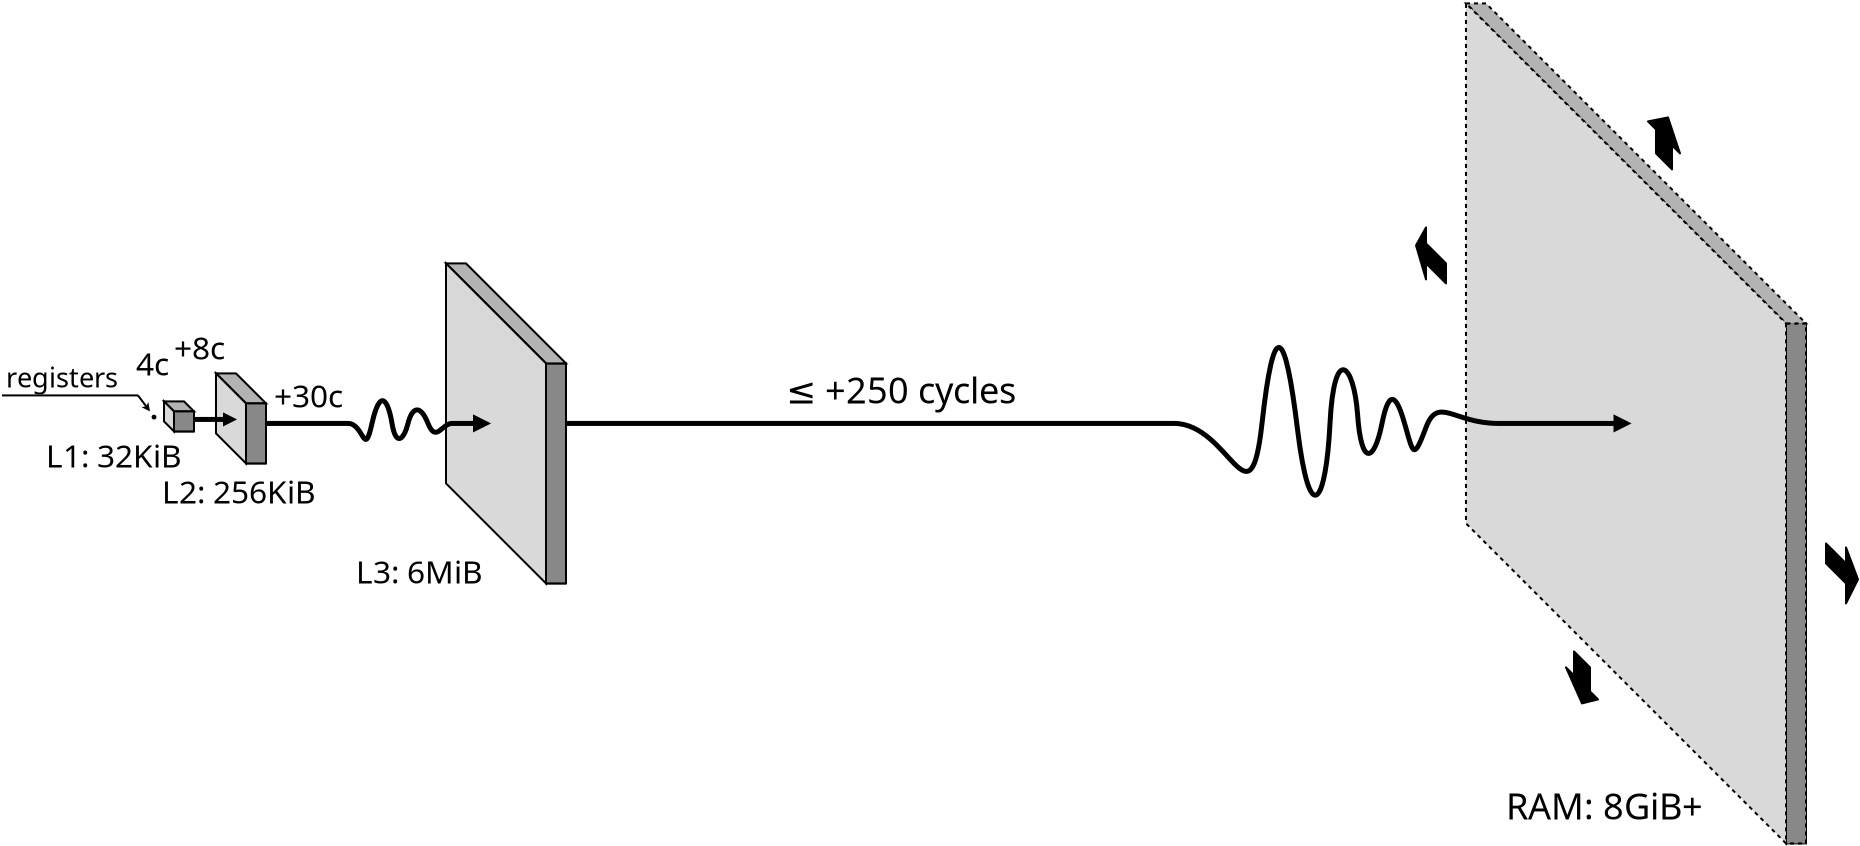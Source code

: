 <?xml version="1.0" encoding="UTF-8"?>
<dia:diagram xmlns:dia="http://www.lysator.liu.se/~alla/dia/">
  <dia:layer name="Background" visible="true" connectable="true" active="true">
    <dia:object type="Standard - Line" version="0" id="O0">
      <dia:attribute name="obj_pos">
        <dia:point val="146,20"/>
      </dia:attribute>
      <dia:attribute name="obj_bb">
        <dia:rectangle val="145.95,19.95;147.05,20.05"/>
      </dia:attribute>
      <dia:attribute name="conn_endpoints">
        <dia:point val="146,20"/>
        <dia:point val="147,20"/>
      </dia:attribute>
      <dia:attribute name="numcp">
        <dia:int val="1"/>
      </dia:attribute>
      <dia:connections>
        <dia:connection handle="0" to="O5" connection="0"/>
        <dia:connection handle="1" to="O5" connection="2"/>
      </dia:connections>
    </dia:object>
    <dia:object type="Standard - Line" version="0" id="O1">
      <dia:attribute name="obj_pos">
        <dia:point val="146,20"/>
      </dia:attribute>
      <dia:attribute name="obj_bb">
        <dia:rectangle val="129.929,3.929;146.071,20.071"/>
      </dia:attribute>
      <dia:attribute name="conn_endpoints">
        <dia:point val="146,20"/>
        <dia:point val="130,4"/>
      </dia:attribute>
      <dia:attribute name="numcp">
        <dia:int val="1"/>
      </dia:attribute>
      <dia:connections>
        <dia:connection handle="0" to="O6" connection="6"/>
        <dia:connection handle="1" to="O6" connection="0"/>
      </dia:connections>
    </dia:object>
    <dia:object type="Standard - Line" version="0" id="O2">
      <dia:attribute name="obj_pos">
        <dia:point val="146,46"/>
      </dia:attribute>
      <dia:attribute name="obj_bb">
        <dia:rectangle val="145.95,19.95;146.05,46.05"/>
      </dia:attribute>
      <dia:attribute name="conn_endpoints">
        <dia:point val="146,46"/>
        <dia:point val="146,20"/>
      </dia:attribute>
      <dia:attribute name="numcp">
        <dia:int val="1"/>
      </dia:attribute>
      <dia:connections>
        <dia:connection handle="0" to="O5" connection="6"/>
        <dia:connection handle="1" to="O5" connection="0"/>
      </dia:connections>
    </dia:object>
    <dia:object type="Standard - Line" version="0" id="O3">
      <dia:attribute name="obj_pos">
        <dia:point val="147,46"/>
      </dia:attribute>
      <dia:attribute name="obj_bb">
        <dia:rectangle val="146.95,19.95;147.05,46.05"/>
      </dia:attribute>
      <dia:attribute name="conn_endpoints">
        <dia:point val="147,46"/>
        <dia:point val="147,20"/>
      </dia:attribute>
      <dia:attribute name="numcp">
        <dia:int val="1"/>
      </dia:attribute>
      <dia:connections>
        <dia:connection handle="0" to="O5" connection="4"/>
        <dia:connection handle="1" to="O5" connection="2"/>
      </dia:connections>
    </dia:object>
    <dia:object type="Standard - Line" version="0" id="O4">
      <dia:attribute name="obj_pos">
        <dia:point val="146,46"/>
      </dia:attribute>
      <dia:attribute name="obj_bb">
        <dia:rectangle val="145.95,45.95;147.05,46.05"/>
      </dia:attribute>
      <dia:attribute name="conn_endpoints">
        <dia:point val="146,46"/>
        <dia:point val="147,46"/>
      </dia:attribute>
      <dia:attribute name="numcp">
        <dia:int val="1"/>
      </dia:attribute>
      <dia:connections>
        <dia:connection handle="0" to="O5" connection="6"/>
        <dia:connection handle="1" to="O5" connection="4"/>
      </dia:connections>
    </dia:object>
    <dia:object type="Standard - Polygon" version="0" id="O5">
      <dia:attribute name="obj_pos">
        <dia:point val="146,20"/>
      </dia:attribute>
      <dia:attribute name="obj_bb">
        <dia:rectangle val="145.95,19.95;147.05,46.05"/>
      </dia:attribute>
      <dia:attribute name="poly_points">
        <dia:point val="146,20"/>
        <dia:point val="147,20"/>
        <dia:point val="147,46"/>
        <dia:point val="146,46"/>
      </dia:attribute>
      <dia:attribute name="inner_color">
        <dia:color val="#888888ff"/>
      </dia:attribute>
      <dia:attribute name="show_background">
        <dia:boolean val="true"/>
      </dia:attribute>
      <dia:attribute name="line_style">
        <dia:enum val="1"/>
      </dia:attribute>
      <dia:attribute name="dashlength">
        <dia:real val="0.2"/>
      </dia:attribute>
    </dia:object>
    <dia:object type="Standard - Polygon" version="0" id="O6">
      <dia:attribute name="obj_pos">
        <dia:point val="130,4"/>
      </dia:attribute>
      <dia:attribute name="obj_bb">
        <dia:rectangle val="129.879,3.95;147.121,20.05"/>
      </dia:attribute>
      <dia:attribute name="poly_points">
        <dia:point val="130,4"/>
        <dia:point val="131,4"/>
        <dia:point val="147,20"/>
        <dia:point val="146,20"/>
      </dia:attribute>
      <dia:attribute name="inner_color">
        <dia:color val="#b3b3b3ff"/>
      </dia:attribute>
      <dia:attribute name="show_background">
        <dia:boolean val="true"/>
      </dia:attribute>
      <dia:attribute name="line_style">
        <dia:enum val="1"/>
      </dia:attribute>
      <dia:attribute name="dashlength">
        <dia:real val="0.2"/>
      </dia:attribute>
    </dia:object>
    <dia:object type="Standard - Polygon" version="0" id="O7">
      <dia:attribute name="obj_pos">
        <dia:point val="146,20"/>
      </dia:attribute>
      <dia:attribute name="obj_bb">
        <dia:rectangle val="129.95,3.879;146.05,46.121"/>
      </dia:attribute>
      <dia:attribute name="poly_points">
        <dia:point val="146,20"/>
        <dia:point val="146,46"/>
        <dia:point val="130,30"/>
        <dia:point val="130,4"/>
      </dia:attribute>
      <dia:attribute name="inner_color">
        <dia:color val="#d9d9d9ff"/>
      </dia:attribute>
      <dia:attribute name="show_background">
        <dia:boolean val="true"/>
      </dia:attribute>
      <dia:attribute name="line_style">
        <dia:enum val="1"/>
      </dia:attribute>
      <dia:attribute name="dashlength">
        <dia:real val="0.2"/>
      </dia:attribute>
    </dia:object>
    <dia:object type="Standard - Text" version="1" id="O8">
      <dia:attribute name="obj_pos">
        <dia:point val="132,44.8"/>
      </dia:attribute>
      <dia:attribute name="obj_bb">
        <dia:rectangle val="132,43.123;142.962,45.226"/>
      </dia:attribute>
      <dia:attribute name="text">
        <dia:composite type="text">
          <dia:attribute name="string">
            <dia:string>#RAM: 8GiB+#</dia:string>
          </dia:attribute>
          <dia:attribute name="font">
            <dia:font family="sans" style="0" name="Helvetica"/>
          </dia:attribute>
          <dia:attribute name="height">
            <dia:real val="2.258"/>
          </dia:attribute>
          <dia:attribute name="pos">
            <dia:point val="132,44.8"/>
          </dia:attribute>
          <dia:attribute name="color">
            <dia:color val="#000000ff"/>
          </dia:attribute>
          <dia:attribute name="alignment">
            <dia:enum val="0"/>
          </dia:attribute>
        </dia:composite>
      </dia:attribute>
      <dia:attribute name="valign">
        <dia:enum val="3"/>
      </dia:attribute>
    </dia:object>
    <dia:object type="Standard - BezierLine" version="0" id="O9">
      <dia:attribute name="obj_pos">
        <dia:point val="85,25"/>
      </dia:attribute>
      <dia:attribute name="obj_bb">
        <dia:rectangle val="84.875,21.076;138.125,28.716"/>
      </dia:attribute>
      <dia:attribute name="bez_points">
        <dia:point val="85,25"/>
        <dia:point val="102.5,25"/>
        <dia:point val="112.6,25"/>
        <dia:point val="115.4,25"/>
        <dia:point val="118.2,25"/>
        <dia:point val="119.2,30.4"/>
        <dia:point val="119.8,25"/>
        <dia:point val="120.4,19.6"/>
        <dia:point val="120.95,20.19"/>
        <dia:point val="121.575,25.295"/>
        <dia:point val="122.2,30.4"/>
        <dia:point val="123,29"/>
        <dia:point val="123.2,25"/>
        <dia:point val="123.4,21"/>
        <dia:point val="124.4,22"/>
        <dia:point val="124.58,24.57"/>
        <dia:point val="124.76,27.14"/>
        <dia:point val="125.4,27"/>
        <dia:point val="125.8,25"/>
        <dia:point val="126.2,23"/>
        <dia:point val="126.6,23.8"/>
        <dia:point val="126.984,25.189"/>
        <dia:point val="127.368,26.578"/>
        <dia:point val="127.4,26.8"/>
        <dia:point val="128,25.2"/>
        <dia:point val="128.6,23.6"/>
        <dia:point val="129.4,25"/>
        <dia:point val="131.6,25"/>
        <dia:point val="133.8,25"/>
        <dia:point val="138,25"/>
        <dia:point val="138,25"/>
      </dia:attribute>
      <dia:attribute name="corner_types">
        <dia:enum val="0"/>
        <dia:enum val="0"/>
        <dia:enum val="0"/>
        <dia:enum val="0"/>
        <dia:enum val="0"/>
        <dia:enum val="0"/>
        <dia:enum val="0"/>
        <dia:enum val="0"/>
        <dia:enum val="0"/>
        <dia:enum val="0"/>
        <dia:enum val="0"/>
      </dia:attribute>
      <dia:attribute name="line_width">
        <dia:real val="0.25"/>
      </dia:attribute>
      <dia:attribute name="end_arrow">
        <dia:enum val="3"/>
      </dia:attribute>
      <dia:attribute name="end_arrow_length">
        <dia:real val="0.5"/>
      </dia:attribute>
      <dia:attribute name="end_arrow_width">
        <dia:real val="0.5"/>
      </dia:attribute>
      <dia:connections>
        <dia:connection handle="30" to="O7" connection="8"/>
      </dia:connections>
    </dia:object>
    <dia:object type="Standard - Text" version="1" id="O10">
      <dia:attribute name="obj_pos">
        <dia:point val="70.4,24.2"/>
      </dia:attribute>
      <dia:attribute name="obj_bb">
        <dia:rectangle val="70.4,22.733;74.604,24.573"/>
      </dia:attribute>
      <dia:attribute name="text">
        <dia:composite type="text">
          <dia:attribute name="string">
            <dia:string>#+30c#</dia:string>
          </dia:attribute>
          <dia:attribute name="font">
            <dia:font family="sans" style="0" name="Helvetica"/>
          </dia:attribute>
          <dia:attribute name="height">
            <dia:real val="1.976"/>
          </dia:attribute>
          <dia:attribute name="pos">
            <dia:point val="70.4,24.2"/>
          </dia:attribute>
          <dia:attribute name="color">
            <dia:color val="#000000ff"/>
          </dia:attribute>
          <dia:attribute name="alignment">
            <dia:enum val="0"/>
          </dia:attribute>
        </dia:composite>
      </dia:attribute>
      <dia:attribute name="valign">
        <dia:enum val="3"/>
      </dia:attribute>
    </dia:object>
    <dia:object type="Standard - Text" version="1" id="O11">
      <dia:attribute name="obj_pos">
        <dia:point val="64.8,29"/>
      </dia:attribute>
      <dia:attribute name="obj_bb">
        <dia:rectangle val="64.8,27.533;73.297,29.373"/>
      </dia:attribute>
      <dia:attribute name="text">
        <dia:composite type="text">
          <dia:attribute name="string">
            <dia:string>#L2: 256KiB#</dia:string>
          </dia:attribute>
          <dia:attribute name="font">
            <dia:font family="sans" style="0" name="Helvetica"/>
          </dia:attribute>
          <dia:attribute name="height">
            <dia:real val="1.976"/>
          </dia:attribute>
          <dia:attribute name="pos">
            <dia:point val="64.8,29"/>
          </dia:attribute>
          <dia:attribute name="color">
            <dia:color val="#000000ff"/>
          </dia:attribute>
          <dia:attribute name="alignment">
            <dia:enum val="0"/>
          </dia:attribute>
        </dia:composite>
      </dia:attribute>
      <dia:attribute name="valign">
        <dia:enum val="3"/>
      </dia:attribute>
    </dia:object>
    <dia:object type="Standard - Text" version="1" id="O12">
      <dia:attribute name="obj_pos">
        <dia:point val="59,27.2"/>
      </dia:attribute>
      <dia:attribute name="obj_bb">
        <dia:rectangle val="59,25.733;66.492,27.573"/>
      </dia:attribute>
      <dia:attribute name="text">
        <dia:composite type="text">
          <dia:attribute name="string">
            <dia:string>#L1: 32KiB#</dia:string>
          </dia:attribute>
          <dia:attribute name="font">
            <dia:font family="sans" style="0" name="Helvetica"/>
          </dia:attribute>
          <dia:attribute name="height">
            <dia:real val="1.976"/>
          </dia:attribute>
          <dia:attribute name="pos">
            <dia:point val="59,27.2"/>
          </dia:attribute>
          <dia:attribute name="color">
            <dia:color val="#000000ff"/>
          </dia:attribute>
          <dia:attribute name="alignment">
            <dia:enum val="0"/>
          </dia:attribute>
        </dia:composite>
      </dia:attribute>
      <dia:attribute name="valign">
        <dia:enum val="3"/>
      </dia:attribute>
    </dia:object>
    <dia:object type="Standard - Line" version="0" id="O13">
      <dia:attribute name="obj_pos">
        <dia:point val="84,22"/>
      </dia:attribute>
      <dia:attribute name="obj_bb">
        <dia:rectangle val="83.95,21.95;85.05,22.05"/>
      </dia:attribute>
      <dia:attribute name="conn_endpoints">
        <dia:point val="84,22"/>
        <dia:point val="85,22"/>
      </dia:attribute>
      <dia:attribute name="numcp">
        <dia:int val="1"/>
      </dia:attribute>
      <dia:connections>
        <dia:connection handle="0" to="O18" connection="0"/>
        <dia:connection handle="1" to="O18" connection="2"/>
      </dia:connections>
    </dia:object>
    <dia:object type="Standard - Line" version="0" id="O14">
      <dia:attribute name="obj_pos">
        <dia:point val="84,22"/>
      </dia:attribute>
      <dia:attribute name="obj_bb">
        <dia:rectangle val="78.929,16.929;84.071,22.071"/>
      </dia:attribute>
      <dia:attribute name="conn_endpoints">
        <dia:point val="84,22"/>
        <dia:point val="79,17"/>
      </dia:attribute>
      <dia:attribute name="numcp">
        <dia:int val="1"/>
      </dia:attribute>
      <dia:connections>
        <dia:connection handle="0" to="O19" connection="6"/>
        <dia:connection handle="1" to="O19" connection="0"/>
      </dia:connections>
    </dia:object>
    <dia:object type="Standard - Line" version="0" id="O15">
      <dia:attribute name="obj_pos">
        <dia:point val="84,33"/>
      </dia:attribute>
      <dia:attribute name="obj_bb">
        <dia:rectangle val="83.95,21.95;84.05,33.05"/>
      </dia:attribute>
      <dia:attribute name="conn_endpoints">
        <dia:point val="84,33"/>
        <dia:point val="84,22"/>
      </dia:attribute>
      <dia:attribute name="numcp">
        <dia:int val="1"/>
      </dia:attribute>
      <dia:connections>
        <dia:connection handle="0" to="O18" connection="6"/>
        <dia:connection handle="1" to="O18" connection="0"/>
      </dia:connections>
    </dia:object>
    <dia:object type="Standard - Line" version="0" id="O16">
      <dia:attribute name="obj_pos">
        <dia:point val="85,33"/>
      </dia:attribute>
      <dia:attribute name="obj_bb">
        <dia:rectangle val="84.95,21.95;85.05,33.05"/>
      </dia:attribute>
      <dia:attribute name="conn_endpoints">
        <dia:point val="85,33"/>
        <dia:point val="85,22"/>
      </dia:attribute>
      <dia:attribute name="numcp">
        <dia:int val="1"/>
      </dia:attribute>
      <dia:connections>
        <dia:connection handle="0" to="O18" connection="4"/>
        <dia:connection handle="1" to="O18" connection="2"/>
      </dia:connections>
    </dia:object>
    <dia:object type="Standard - Line" version="0" id="O17">
      <dia:attribute name="obj_pos">
        <dia:point val="84,33"/>
      </dia:attribute>
      <dia:attribute name="obj_bb">
        <dia:rectangle val="83.95,32.95;85.05,33.05"/>
      </dia:attribute>
      <dia:attribute name="conn_endpoints">
        <dia:point val="84,33"/>
        <dia:point val="85,33"/>
      </dia:attribute>
      <dia:attribute name="numcp">
        <dia:int val="1"/>
      </dia:attribute>
      <dia:connections>
        <dia:connection handle="0" to="O18" connection="6"/>
        <dia:connection handle="1" to="O18" connection="4"/>
      </dia:connections>
    </dia:object>
    <dia:object type="Standard - Polygon" version="0" id="O18">
      <dia:attribute name="obj_pos">
        <dia:point val="84,22"/>
      </dia:attribute>
      <dia:attribute name="obj_bb">
        <dia:rectangle val="83.95,21.95;85.05,33.05"/>
      </dia:attribute>
      <dia:attribute name="poly_points">
        <dia:point val="84,22"/>
        <dia:point val="85,22"/>
        <dia:point val="85,33"/>
        <dia:point val="84,33"/>
      </dia:attribute>
      <dia:attribute name="inner_color">
        <dia:color val="#888888ff"/>
      </dia:attribute>
      <dia:attribute name="show_background">
        <dia:boolean val="true"/>
      </dia:attribute>
    </dia:object>
    <dia:object type="Standard - Polygon" version="0" id="O19">
      <dia:attribute name="obj_pos">
        <dia:point val="79,17"/>
      </dia:attribute>
      <dia:attribute name="obj_bb">
        <dia:rectangle val="78.879,16.95;85.121,22.05"/>
      </dia:attribute>
      <dia:attribute name="poly_points">
        <dia:point val="79,17"/>
        <dia:point val="80,17"/>
        <dia:point val="85,22"/>
        <dia:point val="84,22"/>
      </dia:attribute>
      <dia:attribute name="inner_color">
        <dia:color val="#b3b3b3ff"/>
      </dia:attribute>
      <dia:attribute name="show_background">
        <dia:boolean val="true"/>
      </dia:attribute>
    </dia:object>
    <dia:object type="Standard - Polygon" version="0" id="O20">
      <dia:attribute name="obj_pos">
        <dia:point val="84,22"/>
      </dia:attribute>
      <dia:attribute name="obj_bb">
        <dia:rectangle val="78.95,16.879;84.05,33.121"/>
      </dia:attribute>
      <dia:attribute name="poly_points">
        <dia:point val="84,22"/>
        <dia:point val="84,33"/>
        <dia:point val="79,28"/>
        <dia:point val="79,17"/>
      </dia:attribute>
      <dia:attribute name="inner_color">
        <dia:color val="#d9d9d9ff"/>
      </dia:attribute>
      <dia:attribute name="show_background">
        <dia:boolean val="true"/>
      </dia:attribute>
    </dia:object>
    <dia:object type="Standard - Line" version="0" id="O21">
      <dia:attribute name="obj_pos">
        <dia:point val="69,24"/>
      </dia:attribute>
      <dia:attribute name="obj_bb">
        <dia:rectangle val="68.95,23.95;70.05,24.05"/>
      </dia:attribute>
      <dia:attribute name="conn_endpoints">
        <dia:point val="69,24"/>
        <dia:point val="70,24"/>
      </dia:attribute>
      <dia:attribute name="numcp">
        <dia:int val="1"/>
      </dia:attribute>
      <dia:connections>
        <dia:connection handle="0" to="O30" connection="0"/>
        <dia:connection handle="1" to="O30" connection="2"/>
      </dia:connections>
    </dia:object>
    <dia:object type="Standard - Line" version="0" id="O22">
      <dia:attribute name="obj_pos">
        <dia:point val="69,24"/>
      </dia:attribute>
      <dia:attribute name="obj_bb">
        <dia:rectangle val="67.429,22.429;69.071,24.071"/>
      </dia:attribute>
      <dia:attribute name="conn_endpoints">
        <dia:point val="69,24"/>
        <dia:point val="67.5,22.5"/>
      </dia:attribute>
      <dia:attribute name="numcp">
        <dia:int val="1"/>
      </dia:attribute>
      <dia:connections>
        <dia:connection handle="0" to="O26" connection="6"/>
        <dia:connection handle="1" to="O26" connection="0"/>
      </dia:connections>
    </dia:object>
    <dia:object type="Standard - Line" version="0" id="O23">
      <dia:attribute name="obj_pos">
        <dia:point val="69,27"/>
      </dia:attribute>
      <dia:attribute name="obj_bb">
        <dia:rectangle val="68.95,23.95;69.05,27.05"/>
      </dia:attribute>
      <dia:attribute name="conn_endpoints">
        <dia:point val="69,27"/>
        <dia:point val="69,24"/>
      </dia:attribute>
      <dia:attribute name="numcp">
        <dia:int val="1"/>
      </dia:attribute>
      <dia:connections>
        <dia:connection handle="0" to="O30" connection="6"/>
        <dia:connection handle="1" to="O30" connection="0"/>
      </dia:connections>
    </dia:object>
    <dia:object type="Standard - Line" version="0" id="O24">
      <dia:attribute name="obj_pos">
        <dia:point val="70,27"/>
      </dia:attribute>
      <dia:attribute name="obj_bb">
        <dia:rectangle val="69.95,23.95;70.05,27.05"/>
      </dia:attribute>
      <dia:attribute name="conn_endpoints">
        <dia:point val="70,27"/>
        <dia:point val="70,24"/>
      </dia:attribute>
      <dia:attribute name="numcp">
        <dia:int val="1"/>
      </dia:attribute>
      <dia:connections>
        <dia:connection handle="0" to="O30" connection="4"/>
        <dia:connection handle="1" to="O30" connection="2"/>
      </dia:connections>
    </dia:object>
    <dia:object type="Standard - Line" version="0" id="O25">
      <dia:attribute name="obj_pos">
        <dia:point val="69,27"/>
      </dia:attribute>
      <dia:attribute name="obj_bb">
        <dia:rectangle val="68.95,26.95;70.05,27.05"/>
      </dia:attribute>
      <dia:attribute name="conn_endpoints">
        <dia:point val="69,27"/>
        <dia:point val="70,27"/>
      </dia:attribute>
      <dia:attribute name="numcp">
        <dia:int val="1"/>
      </dia:attribute>
      <dia:connections>
        <dia:connection handle="0" to="O30" connection="6"/>
        <dia:connection handle="1" to="O30" connection="4"/>
      </dia:connections>
    </dia:object>
    <dia:object type="Standard - Polygon" version="0" id="O26">
      <dia:attribute name="obj_pos">
        <dia:point val="67.5,22.5"/>
      </dia:attribute>
      <dia:attribute name="obj_bb">
        <dia:rectangle val="67.379,22.45;70.121,24.05"/>
      </dia:attribute>
      <dia:attribute name="poly_points">
        <dia:point val="67.5,22.5"/>
        <dia:point val="68.5,22.5"/>
        <dia:point val="70,24"/>
        <dia:point val="69,24"/>
      </dia:attribute>
      <dia:attribute name="inner_color">
        <dia:color val="#b3b3b3ff"/>
      </dia:attribute>
      <dia:attribute name="show_background">
        <dia:boolean val="true"/>
      </dia:attribute>
    </dia:object>
    <dia:object type="Standard - Text" version="1" id="O27">
      <dia:attribute name="obj_pos">
        <dia:point val="74.5,33"/>
      </dia:attribute>
      <dia:attribute name="obj_bb">
        <dia:rectangle val="74.5,31.533;81.313,33.373"/>
      </dia:attribute>
      <dia:attribute name="text">
        <dia:composite type="text">
          <dia:attribute name="string">
            <dia:string>#L3: 6MiB#</dia:string>
          </dia:attribute>
          <dia:attribute name="font">
            <dia:font family="sans" style="0" name="Helvetica"/>
          </dia:attribute>
          <dia:attribute name="height">
            <dia:real val="1.976"/>
          </dia:attribute>
          <dia:attribute name="pos">
            <dia:point val="74.5,33"/>
          </dia:attribute>
          <dia:attribute name="color">
            <dia:color val="#000000ff"/>
          </dia:attribute>
          <dia:attribute name="alignment">
            <dia:enum val="0"/>
          </dia:attribute>
        </dia:composite>
      </dia:attribute>
      <dia:attribute name="valign">
        <dia:enum val="3"/>
      </dia:attribute>
    </dia:object>
    <dia:object type="Standard - BezierLine" version="0" id="O28">
      <dia:attribute name="obj_pos">
        <dia:point val="70,25"/>
      </dia:attribute>
      <dia:attribute name="obj_bb">
        <dia:rectangle val="69.875,23.739;81.254,25.925"/>
      </dia:attribute>
      <dia:attribute name="bez_points">
        <dia:point val="70,25"/>
        <dia:point val="71.6,25"/>
        <dia:point val="73.3,25"/>
        <dia:point val="74.1,25"/>
        <dia:point val="74.9,25"/>
        <dia:point val="74.9,26.8"/>
        <dia:point val="75.3,25"/>
        <dia:point val="75.7,23.2"/>
        <dia:point val="76.1,23.8"/>
        <dia:point val="76.3,25"/>
        <dia:point val="76.5,26.2"/>
        <dia:point val="76.9,25.8"/>
        <dia:point val="77.1,25"/>
        <dia:point val="77.3,24.2"/>
        <dia:point val="77.7,24"/>
        <dia:point val="78.1,25"/>
        <dia:point val="78.5,26"/>
        <dia:point val="78.8,25"/>
        <dia:point val="79.3,25"/>
        <dia:point val="79.8,25"/>
        <dia:point val="80.1,25"/>
        <dia:point val="81.1,25"/>
      </dia:attribute>
      <dia:attribute name="corner_types">
        <dia:enum val="0"/>
        <dia:enum val="0"/>
        <dia:enum val="0"/>
        <dia:enum val="0"/>
        <dia:enum val="0"/>
        <dia:enum val="0"/>
        <dia:enum val="0"/>
        <dia:enum val="0"/>
      </dia:attribute>
      <dia:attribute name="line_width">
        <dia:real val="0.25"/>
      </dia:attribute>
      <dia:attribute name="end_arrow">
        <dia:enum val="3"/>
      </dia:attribute>
      <dia:attribute name="end_arrow_length">
        <dia:real val="0.5"/>
      </dia:attribute>
      <dia:attribute name="end_arrow_width">
        <dia:real val="0.5"/>
      </dia:attribute>
    </dia:object>
    <dia:object type="Standard - Polygon" version="0" id="O29">
      <dia:attribute name="obj_pos">
        <dia:point val="69,24"/>
      </dia:attribute>
      <dia:attribute name="obj_bb">
        <dia:rectangle val="67.45,22.379;69.05,27.121"/>
      </dia:attribute>
      <dia:attribute name="poly_points">
        <dia:point val="69,24"/>
        <dia:point val="69,27"/>
        <dia:point val="67.5,25.5"/>
        <dia:point val="67.5,22.5"/>
      </dia:attribute>
      <dia:attribute name="inner_color">
        <dia:color val="#d9d9d9ff"/>
      </dia:attribute>
      <dia:attribute name="show_background">
        <dia:boolean val="true"/>
      </dia:attribute>
    </dia:object>
    <dia:object type="Standard - Polygon" version="0" id="O30">
      <dia:attribute name="obj_pos">
        <dia:point val="69,24"/>
      </dia:attribute>
      <dia:attribute name="obj_bb">
        <dia:rectangle val="68.95,23.95;70.05,27.05"/>
      </dia:attribute>
      <dia:attribute name="poly_points">
        <dia:point val="69,24"/>
        <dia:point val="70,24"/>
        <dia:point val="70,27"/>
        <dia:point val="69,27"/>
      </dia:attribute>
      <dia:attribute name="inner_color">
        <dia:color val="#888888ff"/>
      </dia:attribute>
      <dia:attribute name="show_background">
        <dia:boolean val="true"/>
      </dia:attribute>
    </dia:object>
    <dia:object type="Standard - Text" version="1" id="O31">
      <dia:attribute name="obj_pos">
        <dia:point val="64.2,24.8"/>
      </dia:attribute>
      <dia:attribute name="obj_bb">
        <dia:rectangle val="64.2,23.49;64.736,25.133"/>
      </dia:attribute>
      <dia:attribute name="text">
        <dia:composite type="text">
          <dia:attribute name="string">
            <dia:string>#.#</dia:string>
          </dia:attribute>
          <dia:attribute name="font">
            <dia:font family="sans" style="80" name="Helvetica-Bold"/>
          </dia:attribute>
          <dia:attribute name="height">
            <dia:real val="1.764"/>
          </dia:attribute>
          <dia:attribute name="pos">
            <dia:point val="64.2,24.8"/>
          </dia:attribute>
          <dia:attribute name="color">
            <dia:color val="#000000ff"/>
          </dia:attribute>
          <dia:attribute name="alignment">
            <dia:enum val="0"/>
          </dia:attribute>
        </dia:composite>
      </dia:attribute>
      <dia:attribute name="valign">
        <dia:enum val="3"/>
      </dia:attribute>
    </dia:object>
    <dia:object type="Standard - Text" version="1" id="O32">
      <dia:attribute name="obj_pos">
        <dia:point val="57,23.2"/>
      </dia:attribute>
      <dia:attribute name="obj_bb">
        <dia:rectangle val="57,21.943;62.93,23.52"/>
      </dia:attribute>
      <dia:attribute name="text">
        <dia:composite type="text">
          <dia:attribute name="string">
            <dia:string>#registers#</dia:string>
          </dia:attribute>
          <dia:attribute name="font">
            <dia:font family="sans" style="0" name="Helvetica"/>
          </dia:attribute>
          <dia:attribute name="height">
            <dia:real val="1.693"/>
          </dia:attribute>
          <dia:attribute name="pos">
            <dia:point val="57,23.2"/>
          </dia:attribute>
          <dia:attribute name="color">
            <dia:color val="#000000ff"/>
          </dia:attribute>
          <dia:attribute name="alignment">
            <dia:enum val="0"/>
          </dia:attribute>
        </dia:composite>
      </dia:attribute>
      <dia:attribute name="valign">
        <dia:enum val="3"/>
      </dia:attribute>
    </dia:object>
    <dia:object type="Standard - Line" version="0" id="O33">
      <dia:attribute name="obj_pos">
        <dia:point val="56.8,23.6"/>
      </dia:attribute>
      <dia:attribute name="obj_bb">
        <dia:rectangle val="56.75,23.55;63.65,23.65"/>
      </dia:attribute>
      <dia:attribute name="conn_endpoints">
        <dia:point val="56.8,23.6"/>
        <dia:point val="63.6,23.6"/>
      </dia:attribute>
      <dia:attribute name="numcp">
        <dia:int val="1"/>
      </dia:attribute>
    </dia:object>
    <dia:object type="Standard - Line" version="0" id="O34">
      <dia:attribute name="obj_pos">
        <dia:point val="63.6,23.6"/>
      </dia:attribute>
      <dia:attribute name="obj_bb">
        <dia:rectangle val="63.53,23.53;64.27,24.47"/>
      </dia:attribute>
      <dia:attribute name="conn_endpoints">
        <dia:point val="63.6,23.6"/>
        <dia:point val="64.2,24.4"/>
      </dia:attribute>
      <dia:attribute name="numcp">
        <dia:int val="1"/>
      </dia:attribute>
      <dia:attribute name="end_arrow">
        <dia:enum val="22"/>
      </dia:attribute>
      <dia:attribute name="end_arrow_length">
        <dia:real val="0.2"/>
      </dia:attribute>
      <dia:attribute name="end_arrow_width">
        <dia:real val="0.2"/>
      </dia:attribute>
    </dia:object>
    <dia:object type="Standard - Polygon" version="0" id="O35">
      <dia:attribute name="obj_pos">
        <dia:point val="128,15.2"/>
      </dia:attribute>
      <dia:attribute name="obj_bb">
        <dia:rectangle val="127.446,15.007;129.05,18.147"/>
      </dia:attribute>
      <dia:attribute name="poly_points">
        <dia:point val="128,15.2"/>
        <dia:point val="128,16"/>
        <dia:point val="129,17"/>
        <dia:point val="129,18"/>
        <dia:point val="128,17"/>
        <dia:point val="128,17.8"/>
        <dia:point val="127.5,16.1"/>
      </dia:attribute>
      <dia:attribute name="inner_color">
        <dia:color val="#000000ff"/>
      </dia:attribute>
      <dia:attribute name="show_background">
        <dia:boolean val="true"/>
      </dia:attribute>
      <dia:attribute name="line_join">
        <dia:enum val="1"/>
      </dia:attribute>
    </dia:object>
    <dia:object type="Standard - Polygon" version="0" id="O36">
      <dia:attribute name="obj_pos">
        <dia:point val="148,31"/>
      </dia:attribute>
      <dia:attribute name="obj_bb">
        <dia:rectangle val="147.95,30.879;149.654,34.212"/>
      </dia:attribute>
      <dia:attribute name="poly_points">
        <dia:point val="148,31"/>
        <dia:point val="149,32"/>
        <dia:point val="149,31.2"/>
        <dia:point val="149.6,32.8"/>
        <dia:point val="149,34"/>
        <dia:point val="149,33"/>
        <dia:point val="148,32"/>
      </dia:attribute>
      <dia:attribute name="inner_color">
        <dia:color val="#000000ff"/>
      </dia:attribute>
      <dia:attribute name="show_background">
        <dia:boolean val="true"/>
      </dia:attribute>
      <dia:attribute name="line_join">
        <dia:enum val="1"/>
      </dia:attribute>
    </dia:object>
    <dia:object type="Standard - Polygon" version="0" id="O37">
      <dia:attribute name="obj_pos">
        <dia:point val="139.5,11.5"/>
      </dia:attribute>
      <dia:attribute name="obj_bb">
        <dia:rectangle val="138.999,9.642;140.814,12.421"/>
      </dia:attribute>
      <dia:attribute name="poly_points">
        <dia:point val="139.5,11.5"/>
        <dia:point val="139.5,10.3"/>
        <dia:point val="139.1,9.9"/>
        <dia:point val="140.1,9.7"/>
        <dia:point val="140.7,11.5"/>
        <dia:point val="140.3,11.1"/>
        <dia:point val="140.3,12.3"/>
      </dia:attribute>
      <dia:attribute name="inner_color">
        <dia:color val="#000000ff"/>
      </dia:attribute>
      <dia:attribute name="show_background">
        <dia:boolean val="true"/>
      </dia:attribute>
      <dia:attribute name="line_join">
        <dia:enum val="1"/>
      </dia:attribute>
    </dia:object>
    <dia:object type="Standard - Polygon" version="0" id="O38">
      <dia:attribute name="obj_pos">
        <dia:point val="135.4,36.4"/>
      </dia:attribute>
      <dia:attribute name="obj_bb">
        <dia:rectangle val="134.845,36.279;136.698,39.059"/>
      </dia:attribute>
      <dia:attribute name="poly_points">
        <dia:point val="135.4,36.4"/>
        <dia:point val="135.4,37.6"/>
        <dia:point val="135,37.2"/>
        <dia:point val="135.8,39"/>
        <dia:point val="136.6,38.8"/>
        <dia:point val="136.2,38.4"/>
        <dia:point val="136.2,37.2"/>
      </dia:attribute>
      <dia:attribute name="inner_color">
        <dia:color val="#000000ff"/>
      </dia:attribute>
      <dia:attribute name="show_background">
        <dia:boolean val="true"/>
      </dia:attribute>
      <dia:attribute name="line_join">
        <dia:enum val="1"/>
      </dia:attribute>
    </dia:object>
    <dia:object type="Standard - Text" version="1" id="O39">
      <dia:attribute name="obj_pos">
        <dia:point val="96,24"/>
      </dia:attribute>
      <dia:attribute name="obj_bb">
        <dia:rectangle val="96,22.271;109.284,24.531"/>
      </dia:attribute>
      <dia:attribute name="text">
        <dia:composite type="text">
          <dia:attribute name="string">
            <dia:string>#≤ +250 cycles#</dia:string>
          </dia:attribute>
          <dia:attribute name="font">
            <dia:font family="sans" style="0" name="Helvetica"/>
          </dia:attribute>
          <dia:attribute name="height">
            <dia:real val="2.258"/>
          </dia:attribute>
          <dia:attribute name="pos">
            <dia:point val="96,24"/>
          </dia:attribute>
          <dia:attribute name="color">
            <dia:color val="#000000ff"/>
          </dia:attribute>
          <dia:attribute name="alignment">
            <dia:enum val="0"/>
          </dia:attribute>
        </dia:composite>
      </dia:attribute>
      <dia:attribute name="valign">
        <dia:enum val="3"/>
      </dia:attribute>
    </dia:object>
    <dia:object type="Standard - Line" version="0" id="O40">
      <dia:attribute name="obj_pos">
        <dia:point val="66.2,24.8"/>
      </dia:attribute>
      <dia:attribute name="obj_bb">
        <dia:rectangle val="66.075,24.448;68.555,25.152"/>
      </dia:attribute>
      <dia:attribute name="conn_endpoints">
        <dia:point val="66.2,24.8"/>
        <dia:point val="68.4,24.8"/>
      </dia:attribute>
      <dia:attribute name="numcp">
        <dia:int val="1"/>
      </dia:attribute>
      <dia:attribute name="line_width">
        <dia:real val="0.25"/>
      </dia:attribute>
      <dia:attribute name="end_arrow">
        <dia:enum val="3"/>
      </dia:attribute>
      <dia:attribute name="end_arrow_length">
        <dia:real val="0.3"/>
      </dia:attribute>
      <dia:attribute name="end_arrow_width">
        <dia:real val="0.3"/>
      </dia:attribute>
    </dia:object>
    <dia:object type="Standard - Line" version="0" id="O41">
      <dia:attribute name="obj_pos">
        <dia:point val="65.4,24.4"/>
      </dia:attribute>
      <dia:attribute name="obj_bb">
        <dia:rectangle val="65.35,24.35;66.45,24.45"/>
      </dia:attribute>
      <dia:attribute name="conn_endpoints">
        <dia:point val="65.4,24.4"/>
        <dia:point val="66.4,24.4"/>
      </dia:attribute>
      <dia:attribute name="numcp">
        <dia:int val="1"/>
      </dia:attribute>
      <dia:connections>
        <dia:connection handle="0" to="O48" connection="0"/>
        <dia:connection handle="1" to="O48" connection="2"/>
      </dia:connections>
    </dia:object>
    <dia:object type="Standard - Line" version="0" id="O42">
      <dia:attribute name="obj_pos">
        <dia:point val="65.4,24.4"/>
      </dia:attribute>
      <dia:attribute name="obj_bb">
        <dia:rectangle val="64.829,23.829;65.471,24.471"/>
      </dia:attribute>
      <dia:attribute name="conn_endpoints">
        <dia:point val="65.4,24.4"/>
        <dia:point val="64.9,23.9"/>
      </dia:attribute>
      <dia:attribute name="numcp">
        <dia:int val="1"/>
      </dia:attribute>
      <dia:connections>
        <dia:connection handle="0" to="O46" connection="6"/>
        <dia:connection handle="1" to="O46" connection="0"/>
      </dia:connections>
    </dia:object>
    <dia:object type="Standard - Line" version="0" id="O43">
      <dia:attribute name="obj_pos">
        <dia:point val="65.4,25.4"/>
      </dia:attribute>
      <dia:attribute name="obj_bb">
        <dia:rectangle val="65.35,24.35;65.45,25.45"/>
      </dia:attribute>
      <dia:attribute name="conn_endpoints">
        <dia:point val="65.4,25.4"/>
        <dia:point val="65.4,24.4"/>
      </dia:attribute>
      <dia:attribute name="numcp">
        <dia:int val="1"/>
      </dia:attribute>
      <dia:connections>
        <dia:connection handle="0" to="O48" connection="6"/>
        <dia:connection handle="1" to="O48" connection="0"/>
      </dia:connections>
    </dia:object>
    <dia:object type="Standard - Line" version="0" id="O44">
      <dia:attribute name="obj_pos">
        <dia:point val="66.4,25.4"/>
      </dia:attribute>
      <dia:attribute name="obj_bb">
        <dia:rectangle val="66.35,24.35;66.45,25.45"/>
      </dia:attribute>
      <dia:attribute name="conn_endpoints">
        <dia:point val="66.4,25.4"/>
        <dia:point val="66.4,24.4"/>
      </dia:attribute>
      <dia:attribute name="numcp">
        <dia:int val="1"/>
      </dia:attribute>
      <dia:connections>
        <dia:connection handle="0" to="O48" connection="4"/>
        <dia:connection handle="1" to="O48" connection="2"/>
      </dia:connections>
    </dia:object>
    <dia:object type="Standard - Line" version="0" id="O45">
      <dia:attribute name="obj_pos">
        <dia:point val="65.4,25.4"/>
      </dia:attribute>
      <dia:attribute name="obj_bb">
        <dia:rectangle val="65.35,25.35;66.45,25.45"/>
      </dia:attribute>
      <dia:attribute name="conn_endpoints">
        <dia:point val="65.4,25.4"/>
        <dia:point val="66.4,25.4"/>
      </dia:attribute>
      <dia:attribute name="numcp">
        <dia:int val="1"/>
      </dia:attribute>
      <dia:connections>
        <dia:connection handle="0" to="O48" connection="6"/>
        <dia:connection handle="1" to="O48" connection="4"/>
      </dia:connections>
    </dia:object>
    <dia:object type="Standard - Polygon" version="0" id="O46">
      <dia:attribute name="obj_pos">
        <dia:point val="64.9,23.9"/>
      </dia:attribute>
      <dia:attribute name="obj_bb">
        <dia:rectangle val="64.779,23.85;66.521,24.45"/>
      </dia:attribute>
      <dia:attribute name="poly_points">
        <dia:point val="64.9,23.9"/>
        <dia:point val="65.9,23.9"/>
        <dia:point val="66.4,24.4"/>
        <dia:point val="65.4,24.4"/>
      </dia:attribute>
      <dia:attribute name="inner_color">
        <dia:color val="#b3b3b3ff"/>
      </dia:attribute>
      <dia:attribute name="show_background">
        <dia:boolean val="true"/>
      </dia:attribute>
    </dia:object>
    <dia:object type="Standard - Polygon" version="0" id="O47">
      <dia:attribute name="obj_pos">
        <dia:point val="65.4,24.4"/>
      </dia:attribute>
      <dia:attribute name="obj_bb">
        <dia:rectangle val="64.85,23.779;65.45,25.521"/>
      </dia:attribute>
      <dia:attribute name="poly_points">
        <dia:point val="65.4,24.4"/>
        <dia:point val="65.4,25.4"/>
        <dia:point val="64.9,24.9"/>
        <dia:point val="64.9,23.9"/>
      </dia:attribute>
      <dia:attribute name="inner_color">
        <dia:color val="#d9d9d9ff"/>
      </dia:attribute>
      <dia:attribute name="show_background">
        <dia:boolean val="true"/>
      </dia:attribute>
    </dia:object>
    <dia:object type="Standard - Polygon" version="0" id="O48">
      <dia:attribute name="obj_pos">
        <dia:point val="65.4,24.4"/>
      </dia:attribute>
      <dia:attribute name="obj_bb">
        <dia:rectangle val="65.35,24.35;66.45,25.45"/>
      </dia:attribute>
      <dia:attribute name="poly_points">
        <dia:point val="65.4,24.4"/>
        <dia:point val="66.4,24.4"/>
        <dia:point val="66.4,25.4"/>
        <dia:point val="65.4,25.4"/>
      </dia:attribute>
      <dia:attribute name="inner_color">
        <dia:color val="#888888ff"/>
      </dia:attribute>
      <dia:attribute name="show_background">
        <dia:boolean val="true"/>
      </dia:attribute>
    </dia:object>
    <dia:object type="Standard - Text" version="1" id="O49">
      <dia:attribute name="obj_pos">
        <dia:point val="65.4,21.8"/>
      </dia:attribute>
      <dia:attribute name="obj_bb">
        <dia:rectangle val="65.4,20.333;68.599,22.173"/>
      </dia:attribute>
      <dia:attribute name="text">
        <dia:composite type="text">
          <dia:attribute name="string">
            <dia:string>#+8c#</dia:string>
          </dia:attribute>
          <dia:attribute name="font">
            <dia:font family="sans" style="0" name="Helvetica"/>
          </dia:attribute>
          <dia:attribute name="height">
            <dia:real val="1.976"/>
          </dia:attribute>
          <dia:attribute name="pos">
            <dia:point val="65.4,21.8"/>
          </dia:attribute>
          <dia:attribute name="color">
            <dia:color val="#000000ff"/>
          </dia:attribute>
          <dia:attribute name="alignment">
            <dia:enum val="0"/>
          </dia:attribute>
        </dia:composite>
      </dia:attribute>
      <dia:attribute name="valign">
        <dia:enum val="3"/>
      </dia:attribute>
    </dia:object>
    <dia:object type="Standard - Text" version="1" id="O50">
      <dia:attribute name="obj_pos">
        <dia:point val="63.5,22.6"/>
      </dia:attribute>
      <dia:attribute name="obj_bb">
        <dia:rectangle val="63.5,21.133;65.374,22.973"/>
      </dia:attribute>
      <dia:attribute name="text">
        <dia:composite type="text">
          <dia:attribute name="string">
            <dia:string>#4c#</dia:string>
          </dia:attribute>
          <dia:attribute name="font">
            <dia:font family="sans" style="0" name="Helvetica"/>
          </dia:attribute>
          <dia:attribute name="height">
            <dia:real val="1.976"/>
          </dia:attribute>
          <dia:attribute name="pos">
            <dia:point val="63.5,22.6"/>
          </dia:attribute>
          <dia:attribute name="color">
            <dia:color val="#000000ff"/>
          </dia:attribute>
          <dia:attribute name="alignment">
            <dia:enum val="0"/>
          </dia:attribute>
        </dia:composite>
      </dia:attribute>
      <dia:attribute name="valign">
        <dia:enum val="3"/>
      </dia:attribute>
    </dia:object>
  </dia:layer>
</dia:diagram>
